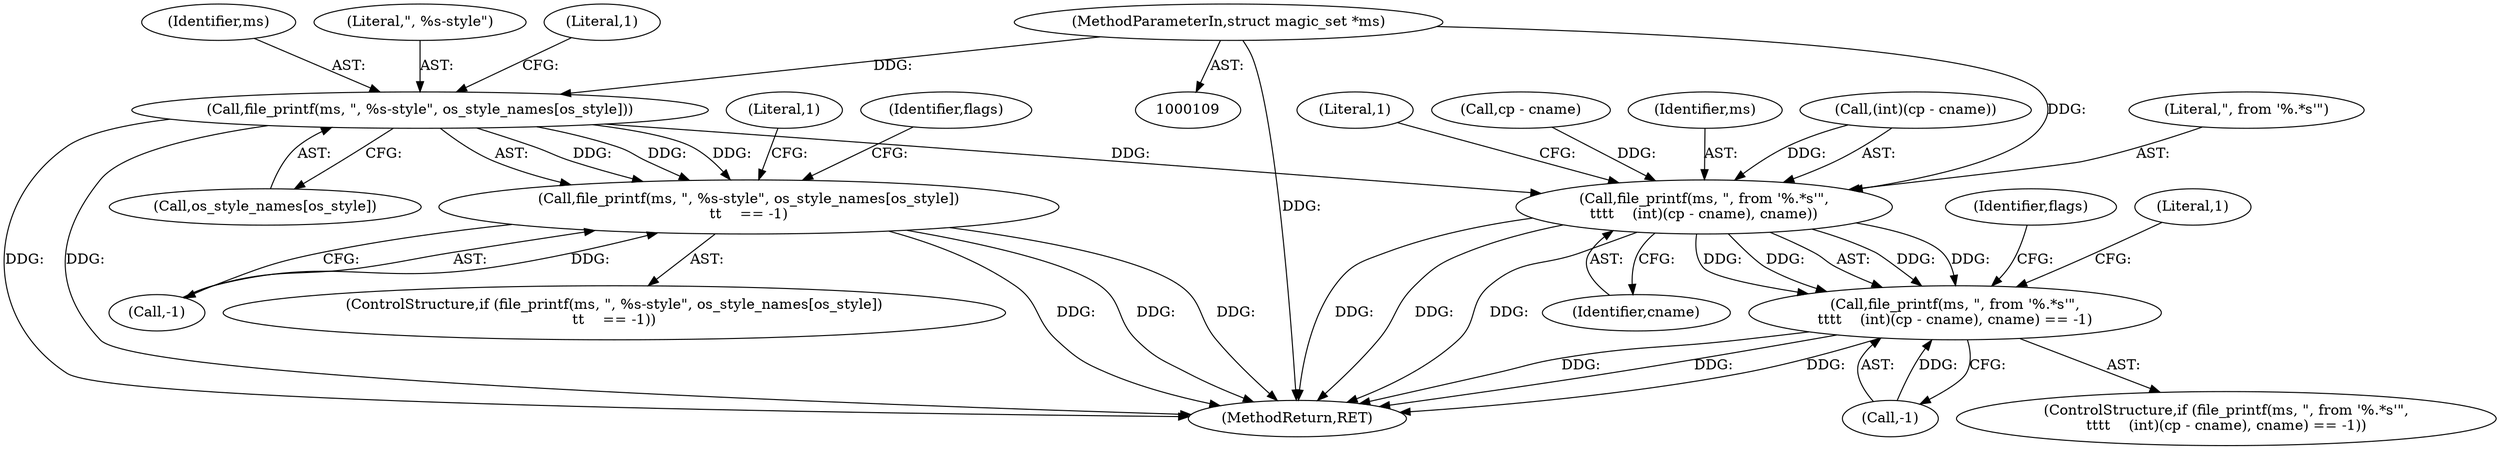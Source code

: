 digraph "0_file_a642587a9c9e2dd7feacdf513c3643ce26ad3c22@pointer" {
"1000110" [label="(MethodParameterIn,struct magic_set *ms)"];
"1000216" [label="(Call,file_printf(ms, \", %s-style\", os_style_names[os_style]))"];
"1000215" [label="(Call,file_printf(ms, \", %s-style\", os_style_names[os_style])\n\t\t    == -1)"];
"1000448" [label="(Call,file_printf(ms, \", from '%.*s'\",\n\t\t\t\t    (int)(cp - cname), cname))"];
"1000447" [label="(Call,file_printf(ms, \", from '%.*s'\",\n\t\t\t\t    (int)(cp - cname), cname) == -1)"];
"1000217" [label="(Identifier,ms)"];
"1000219" [label="(Call,os_style_names[os_style])"];
"1000457" [label="(Call,-1)"];
"1000225" [label="(Literal,1)"];
"1000215" [label="(Call,file_printf(ms, \", %s-style\", os_style_names[os_style])\n\t\t    == -1)"];
"1000448" [label="(Call,file_printf(ms, \", from '%.*s'\",\n\t\t\t\t    (int)(cp - cname), cname))"];
"1000214" [label="(ControlStructure,if (file_printf(ms, \", %s-style\", os_style_names[os_style])\n\t\t    == -1))"];
"1000447" [label="(Call,file_printf(ms, \", from '%.*s'\",\n\t\t\t\t    (int)(cp - cname), cname) == -1)"];
"1000216" [label="(Call,file_printf(ms, \", %s-style\", os_style_names[os_style]))"];
"1000450" [label="(Literal,\", from '%.*s'\")"];
"1000458" [label="(Literal,1)"];
"1000456" [label="(Identifier,cname)"];
"1000471" [label="(MethodReturn,RET)"];
"1000110" [label="(MethodParameterIn,struct magic_set *ms)"];
"1000222" [label="(Call,-1)"];
"1000463" [label="(Identifier,flags)"];
"1000218" [label="(Literal,\", %s-style\")"];
"1000453" [label="(Call,cp - cname)"];
"1000223" [label="(Literal,1)"];
"1000446" [label="(ControlStructure,if (file_printf(ms, \", from '%.*s'\",\n\t\t\t\t    (int)(cp - cname), cname) == -1))"];
"1000228" [label="(Identifier,flags)"];
"1000449" [label="(Identifier,ms)"];
"1000460" [label="(Literal,1)"];
"1000451" [label="(Call,(int)(cp - cname))"];
"1000110" -> "1000109"  [label="AST: "];
"1000110" -> "1000471"  [label="DDG: "];
"1000110" -> "1000216"  [label="DDG: "];
"1000110" -> "1000448"  [label="DDG: "];
"1000216" -> "1000215"  [label="AST: "];
"1000216" -> "1000219"  [label="CFG: "];
"1000217" -> "1000216"  [label="AST: "];
"1000218" -> "1000216"  [label="AST: "];
"1000219" -> "1000216"  [label="AST: "];
"1000223" -> "1000216"  [label="CFG: "];
"1000216" -> "1000471"  [label="DDG: "];
"1000216" -> "1000471"  [label="DDG: "];
"1000216" -> "1000215"  [label="DDG: "];
"1000216" -> "1000215"  [label="DDG: "];
"1000216" -> "1000215"  [label="DDG: "];
"1000216" -> "1000448"  [label="DDG: "];
"1000215" -> "1000214"  [label="AST: "];
"1000215" -> "1000222"  [label="CFG: "];
"1000222" -> "1000215"  [label="AST: "];
"1000225" -> "1000215"  [label="CFG: "];
"1000228" -> "1000215"  [label="CFG: "];
"1000215" -> "1000471"  [label="DDG: "];
"1000215" -> "1000471"  [label="DDG: "];
"1000215" -> "1000471"  [label="DDG: "];
"1000222" -> "1000215"  [label="DDG: "];
"1000448" -> "1000447"  [label="AST: "];
"1000448" -> "1000456"  [label="CFG: "];
"1000449" -> "1000448"  [label="AST: "];
"1000450" -> "1000448"  [label="AST: "];
"1000451" -> "1000448"  [label="AST: "];
"1000456" -> "1000448"  [label="AST: "];
"1000458" -> "1000448"  [label="CFG: "];
"1000448" -> "1000471"  [label="DDG: "];
"1000448" -> "1000471"  [label="DDG: "];
"1000448" -> "1000471"  [label="DDG: "];
"1000448" -> "1000447"  [label="DDG: "];
"1000448" -> "1000447"  [label="DDG: "];
"1000448" -> "1000447"  [label="DDG: "];
"1000448" -> "1000447"  [label="DDG: "];
"1000451" -> "1000448"  [label="DDG: "];
"1000453" -> "1000448"  [label="DDG: "];
"1000447" -> "1000446"  [label="AST: "];
"1000447" -> "1000457"  [label="CFG: "];
"1000457" -> "1000447"  [label="AST: "];
"1000460" -> "1000447"  [label="CFG: "];
"1000463" -> "1000447"  [label="CFG: "];
"1000447" -> "1000471"  [label="DDG: "];
"1000447" -> "1000471"  [label="DDG: "];
"1000447" -> "1000471"  [label="DDG: "];
"1000457" -> "1000447"  [label="DDG: "];
}
